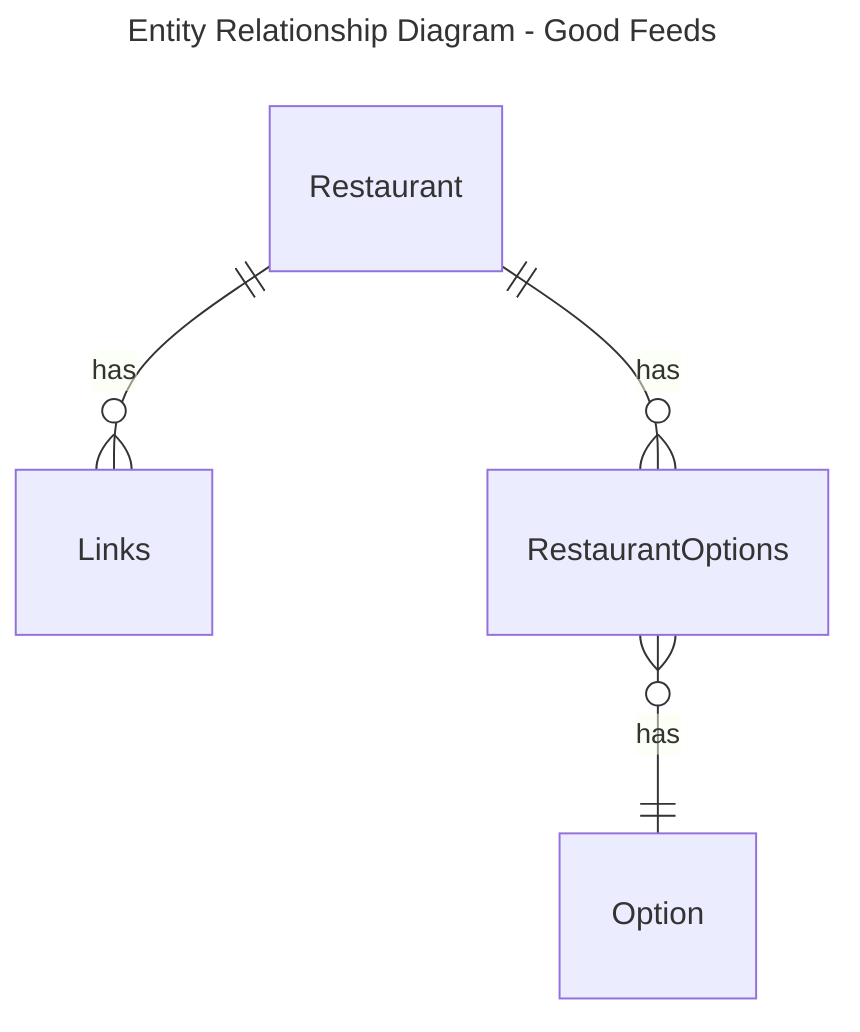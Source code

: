 ---
title: Entity Relationship Diagram - Good Feeds
---
erDiagram
    Restaurant ||--o{ Links : has
    Restaurant ||--o{ RestaurantOptions : has
    RestaurantOptions }o--|| Option : has